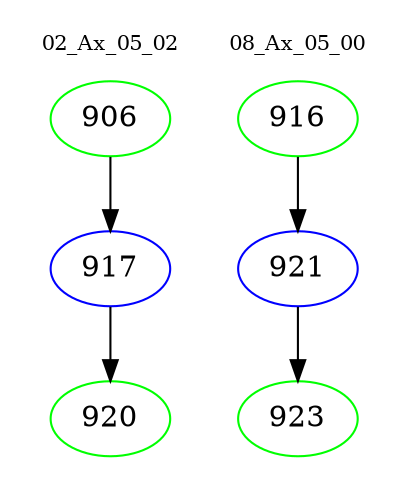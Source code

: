digraph{
subgraph cluster_0 {
color = white
label = "02_Ax_05_02";
fontsize=10;
T0_906 [label="906", color="green"]
T0_906 -> T0_917 [color="black"]
T0_917 [label="917", color="blue"]
T0_917 -> T0_920 [color="black"]
T0_920 [label="920", color="green"]
}
subgraph cluster_1 {
color = white
label = "08_Ax_05_00";
fontsize=10;
T1_916 [label="916", color="green"]
T1_916 -> T1_921 [color="black"]
T1_921 [label="921", color="blue"]
T1_921 -> T1_923 [color="black"]
T1_923 [label="923", color="green"]
}
}
